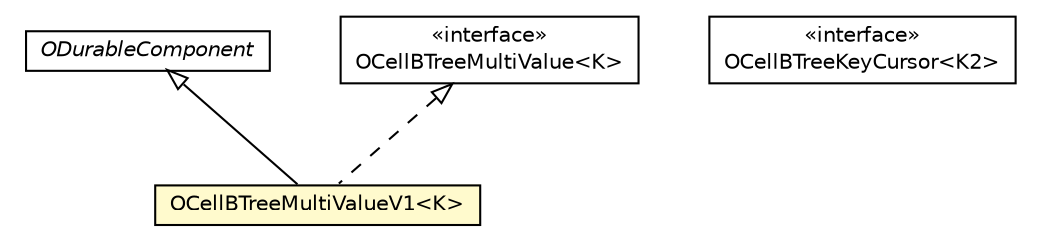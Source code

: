 #!/usr/local/bin/dot
#
# Class diagram 
# Generated by UMLGraph version R5_6-24-gf6e263 (http://www.umlgraph.org/)
#

digraph G {
	edge [fontname="Helvetica",fontsize=10,labelfontname="Helvetica",labelfontsize=10];
	node [fontname="Helvetica",fontsize=10,shape=plaintext];
	nodesep=0.25;
	ranksep=0.5;
	// com.orientechnologies.orient.core.storage.impl.local.paginated.base.ODurableComponent
	c1663023 [label=<<table title="com.orientechnologies.orient.core.storage.impl.local.paginated.base.ODurableComponent" border="0" cellborder="1" cellspacing="0" cellpadding="2" port="p" href="../../../../impl/local/paginated/base/ODurableComponent.html">
		<tr><td><table border="0" cellspacing="0" cellpadding="1">
<tr><td align="center" balign="center"><font face="Helvetica-Oblique"> ODurableComponent </font></td></tr>
		</table></td></tr>
		</table>>, URL="../../../../impl/local/paginated/base/ODurableComponent.html", fontname="Helvetica", fontcolor="black", fontsize=10.0];
	// com.orientechnologies.orient.core.storage.index.sbtree.multivalue.OCellBTreeMultiValue<K>
	c1663101 [label=<<table title="com.orientechnologies.orient.core.storage.index.sbtree.multivalue.OCellBTreeMultiValue" border="0" cellborder="1" cellspacing="0" cellpadding="2" port="p" href="../OCellBTreeMultiValue.html">
		<tr><td><table border="0" cellspacing="0" cellpadding="1">
<tr><td align="center" balign="center"> &#171;interface&#187; </td></tr>
<tr><td align="center" balign="center"> OCellBTreeMultiValue&lt;K&gt; </td></tr>
		</table></td></tr>
		</table>>, URL="../OCellBTreeMultiValue.html", fontname="Helvetica", fontcolor="black", fontsize=10.0];
	// com.orientechnologies.orient.core.storage.index.sbtree.multivalue.OCellBTreeMultiValue.OCellBTreeKeyCursor<K2>
	c1663103 [label=<<table title="com.orientechnologies.orient.core.storage.index.sbtree.multivalue.OCellBTreeMultiValue.OCellBTreeKeyCursor" border="0" cellborder="1" cellspacing="0" cellpadding="2" port="p" href="../OCellBTreeMultiValue.OCellBTreeKeyCursor.html">
		<tr><td><table border="0" cellspacing="0" cellpadding="1">
<tr><td align="center" balign="center"> &#171;interface&#187; </td></tr>
<tr><td align="center" balign="center"> OCellBTreeKeyCursor&lt;K2&gt; </td></tr>
		</table></td></tr>
		</table>>, URL="../OCellBTreeMultiValue.OCellBTreeKeyCursor.html", fontname="Helvetica", fontcolor="black", fontsize=10.0];
	// com.orientechnologies.orient.core.storage.index.sbtree.multivalue.v1.OCellBTreeMultiValueV1<K>
	c1663113 [label=<<table title="com.orientechnologies.orient.core.storage.index.sbtree.multivalue.v1.OCellBTreeMultiValueV1" border="0" cellborder="1" cellspacing="0" cellpadding="2" port="p" bgcolor="lemonChiffon" href="./OCellBTreeMultiValueV1.html">
		<tr><td><table border="0" cellspacing="0" cellpadding="1">
<tr><td align="center" balign="center"> OCellBTreeMultiValueV1&lt;K&gt; </td></tr>
		</table></td></tr>
		</table>>, URL="./OCellBTreeMultiValueV1.html", fontname="Helvetica", fontcolor="black", fontsize=10.0];
	//com.orientechnologies.orient.core.storage.index.sbtree.multivalue.v1.OCellBTreeMultiValueV1<K> extends com.orientechnologies.orient.core.storage.impl.local.paginated.base.ODurableComponent
	c1663023:p -> c1663113:p [dir=back,arrowtail=empty];
	//com.orientechnologies.orient.core.storage.index.sbtree.multivalue.v1.OCellBTreeMultiValueV1<K> implements com.orientechnologies.orient.core.storage.index.sbtree.multivalue.OCellBTreeMultiValue<K>
	c1663101:p -> c1663113:p [dir=back,arrowtail=empty,style=dashed];
}


